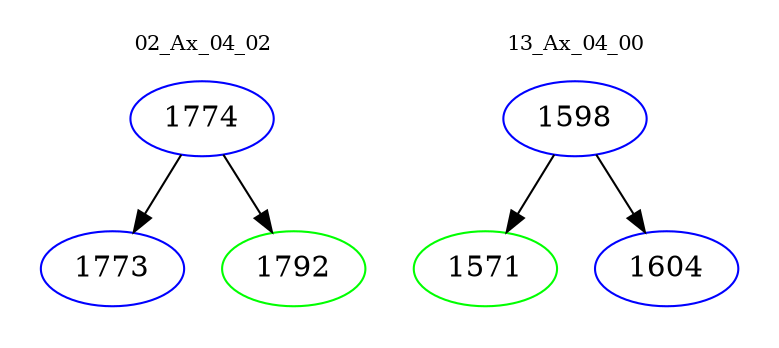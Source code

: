 digraph{
subgraph cluster_0 {
color = white
label = "02_Ax_04_02";
fontsize=10;
T0_1774 [label="1774", color="blue"]
T0_1774 -> T0_1773 [color="black"]
T0_1773 [label="1773", color="blue"]
T0_1774 -> T0_1792 [color="black"]
T0_1792 [label="1792", color="green"]
}
subgraph cluster_1 {
color = white
label = "13_Ax_04_00";
fontsize=10;
T1_1598 [label="1598", color="blue"]
T1_1598 -> T1_1571 [color="black"]
T1_1571 [label="1571", color="green"]
T1_1598 -> T1_1604 [color="black"]
T1_1604 [label="1604", color="blue"]
}
}
